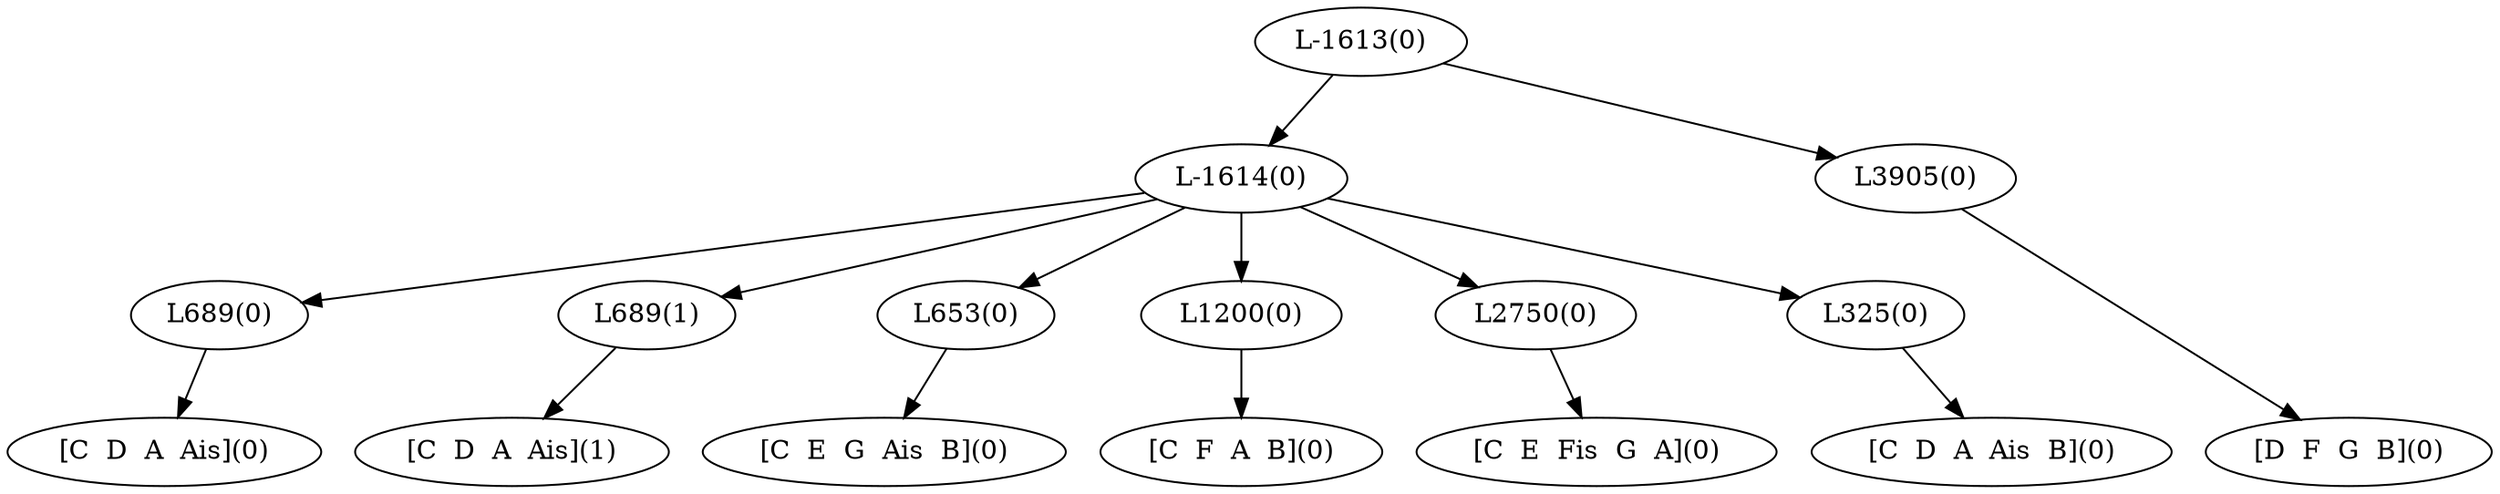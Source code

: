 digraph sample{
"L689(0)"->"[C  D  A  Ais](0)"
"L689(1)"->"[C  D  A  Ais](1)"
"L653(0)"->"[C  E  G  Ais  B](0)"
"L1200(0)"->"[C  F  A  B](0)"
"L2750(0)"->"[C  E  Fis  G  A](0)"
"L325(0)"->"[C  D  A  Ais  B](0)"
"L-1614(0)"->"L689(0)"
"L-1614(0)"->"L689(1)"
"L-1614(0)"->"L653(0)"
"L-1614(0)"->"L1200(0)"
"L-1614(0)"->"L2750(0)"
"L-1614(0)"->"L325(0)"
"L3905(0)"->"[D  F  G  B](0)"
"L-1613(0)"->"L-1614(0)"
"L-1613(0)"->"L3905(0)"
{rank = min; "L-1613(0)"}
{rank = same; "L-1614(0)"; "L3905(0)";}
{rank = same; "L689(0)"; "L689(1)"; "L653(0)"; "L1200(0)"; "L2750(0)"; "L325(0)";}
{rank = max; "[C  D  A  Ais  B](0)"; "[C  D  A  Ais](0)"; "[C  D  A  Ais](1)"; "[C  E  Fis  G  A](0)"; "[C  E  G  Ais  B](0)"; "[C  F  A  B](0)"; "[D  F  G  B](0)";}
}